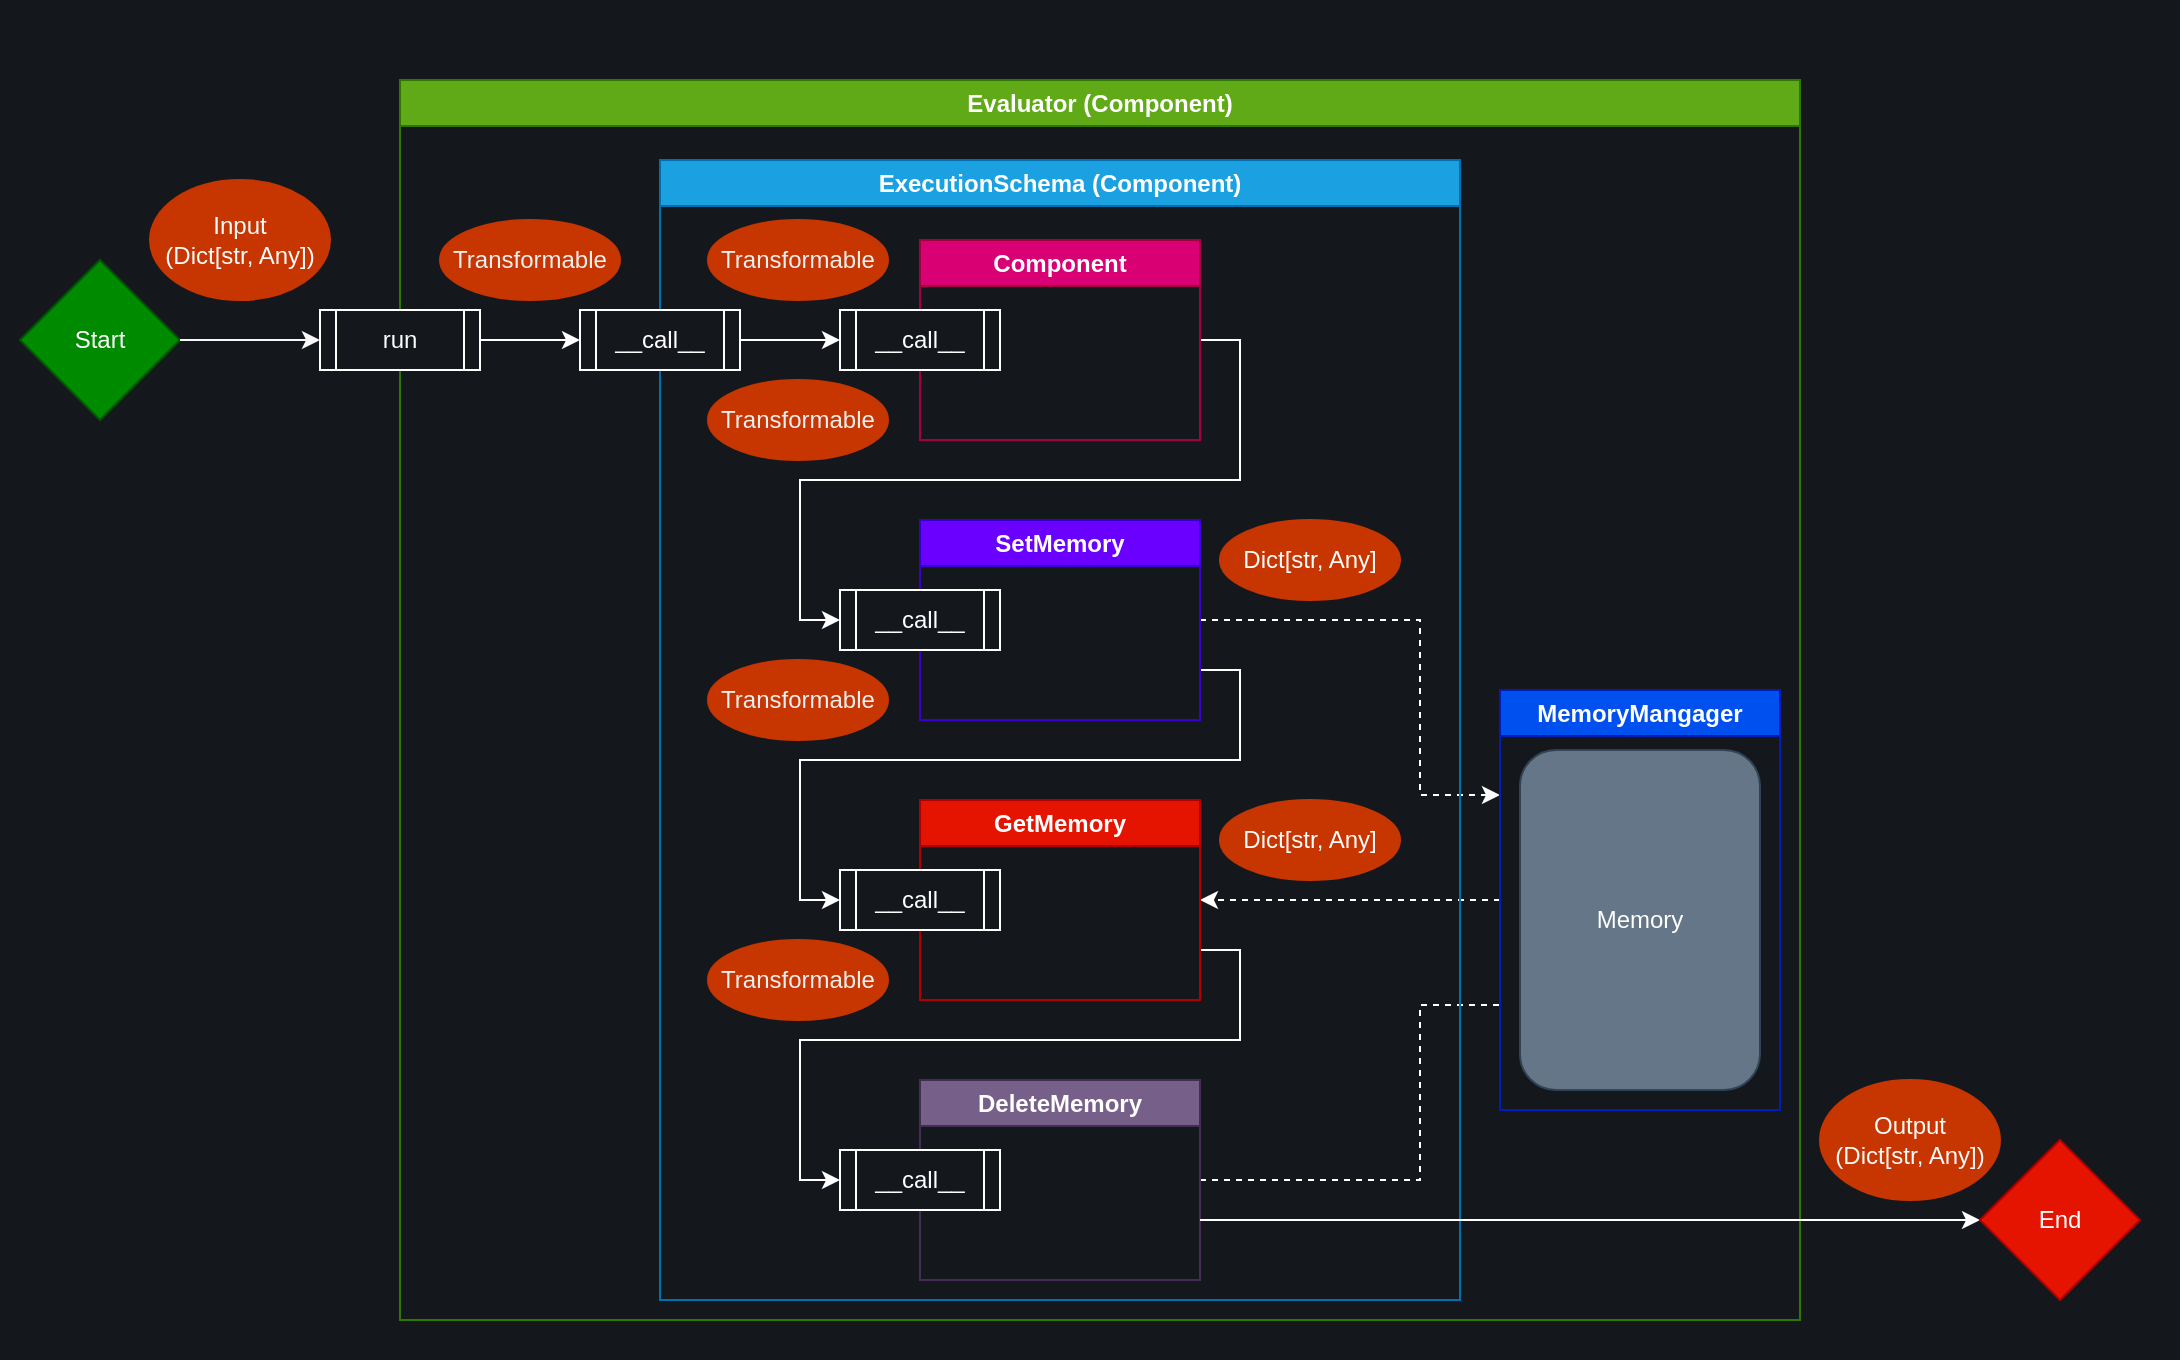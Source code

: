 <mxfile version="24.3.1" type="device">
  <diagram name="Сторінка-1" id="FdSk3e9vek4YP72eNfuM">
    <mxGraphModel dx="2925" dy="1168" grid="1" gridSize="10" guides="1" tooltips="1" connect="1" arrows="1" fold="1" page="1" pageScale="1" pageWidth="827" pageHeight="1169" math="0" shadow="0">
      <root>
        <mxCell id="0" />
        <mxCell id="1" parent="0" />
        <mxCell id="WFoVU5ZHkEedH_ld-UlM-64" value="" style="rounded=0;whiteSpace=wrap;html=1;strokeColor=none;fillColor=#14171C;" vertex="1" parent="1">
          <mxGeometry x="-50" y="60" width="1090" height="680" as="geometry" />
        </mxCell>
        <mxCell id="WFoVU5ZHkEedH_ld-UlM-1" value="Evaluator (Component)" style="swimlane;whiteSpace=wrap;html=1;fillColor=#60a917;strokeColor=#2D7600;fontColor=#ffffff;" vertex="1" parent="1">
          <mxGeometry x="150" y="100" width="700" height="620" as="geometry" />
        </mxCell>
        <mxCell id="WFoVU5ZHkEedH_ld-UlM-54" style="edgeStyle=orthogonalEdgeStyle;rounded=0;orthogonalLoop=1;jettySize=auto;html=1;exitX=0;exitY=0.5;exitDx=0;exitDy=0;entryX=1;entryY=0.5;entryDx=0;entryDy=0;dashed=1;strokeColor=#FFFFFF;" edge="1" parent="WFoVU5ZHkEedH_ld-UlM-1" source="WFoVU5ZHkEedH_ld-UlM-2" target="WFoVU5ZHkEedH_ld-UlM-35">
          <mxGeometry relative="1" as="geometry" />
        </mxCell>
        <mxCell id="WFoVU5ZHkEedH_ld-UlM-23" style="edgeStyle=orthogonalEdgeStyle;rounded=0;orthogonalLoop=1;jettySize=auto;html=1;exitX=1;exitY=0.5;exitDx=0;exitDy=0;strokeColor=#FFFFFF;" edge="1" parent="WFoVU5ZHkEedH_ld-UlM-1" source="WFoVU5ZHkEedH_ld-UlM-15" target="WFoVU5ZHkEedH_ld-UlM-17">
          <mxGeometry relative="1" as="geometry" />
        </mxCell>
        <mxCell id="WFoVU5ZHkEedH_ld-UlM-26" style="edgeStyle=orthogonalEdgeStyle;rounded=0;orthogonalLoop=1;jettySize=auto;html=1;exitX=1;exitY=0.5;exitDx=0;exitDy=0;entryX=0;entryY=0.5;entryDx=0;entryDy=0;strokeColor=#FFFFFF;" edge="1" parent="WFoVU5ZHkEedH_ld-UlM-1" source="WFoVU5ZHkEedH_ld-UlM-17">
          <mxGeometry relative="1" as="geometry">
            <mxPoint x="220" y="130" as="targetPoint" />
          </mxGeometry>
        </mxCell>
        <mxCell id="WFoVU5ZHkEedH_ld-UlM-45" style="edgeStyle=orthogonalEdgeStyle;rounded=0;orthogonalLoop=1;jettySize=auto;html=1;exitX=1;exitY=0.5;exitDx=0;exitDy=0;entryX=0;entryY=0.25;entryDx=0;entryDy=0;dashed=1;strokeColor=#FFFFFF;" edge="1" parent="WFoVU5ZHkEedH_ld-UlM-1" source="WFoVU5ZHkEedH_ld-UlM-28" target="WFoVU5ZHkEedH_ld-UlM-2">
          <mxGeometry relative="1" as="geometry">
            <Array as="points">
              <mxPoint x="510" y="270" />
              <mxPoint x="510" y="358" />
            </Array>
          </mxGeometry>
        </mxCell>
        <mxCell id="WFoVU5ZHkEedH_ld-UlM-52" style="edgeStyle=orthogonalEdgeStyle;rounded=0;orthogonalLoop=1;jettySize=auto;html=1;exitX=1;exitY=0.5;exitDx=0;exitDy=0;entryX=0;entryY=0.75;entryDx=0;entryDy=0;dashed=1;endArrow=none;endFill=0;strokeColor=#FFFFFF;" edge="1" parent="WFoVU5ZHkEedH_ld-UlM-1" source="WFoVU5ZHkEedH_ld-UlM-47" target="WFoVU5ZHkEedH_ld-UlM-2">
          <mxGeometry relative="1" as="geometry">
            <Array as="points">
              <mxPoint x="510" y="550" />
              <mxPoint x="510" y="463" />
            </Array>
          </mxGeometry>
        </mxCell>
        <mxCell id="WFoVU5ZHkEedH_ld-UlM-20" value="Start" style="rhombus;whiteSpace=wrap;html=1;fillColor=#008a00;fontColor=#ffffff;strokeColor=#005700;" vertex="1" parent="WFoVU5ZHkEedH_ld-UlM-1">
          <mxGeometry x="-190" y="90" width="80" height="80" as="geometry" />
        </mxCell>
        <mxCell id="WFoVU5ZHkEedH_ld-UlM-25" value="Input &lt;br&gt;(Dict[str, Any])" style="ellipse;whiteSpace=wrap;html=1;fillColor=#C73500;fontColor=#FCFCFC;strokeColor=#C73500;" vertex="1" parent="WFoVU5ZHkEedH_ld-UlM-1">
          <mxGeometry x="-125" y="50" width="90" height="60" as="geometry" />
        </mxCell>
        <mxCell id="WFoVU5ZHkEedH_ld-UlM-21" style="edgeStyle=orthogonalEdgeStyle;rounded=0;orthogonalLoop=1;jettySize=auto;html=1;exitX=1;exitY=0.5;exitDx=0;exitDy=0;strokeColor=#F7F7F7;" edge="1" parent="WFoVU5ZHkEedH_ld-UlM-1" source="WFoVU5ZHkEedH_ld-UlM-20" target="WFoVU5ZHkEedH_ld-UlM-15">
          <mxGeometry relative="1" as="geometry" />
        </mxCell>
        <mxCell id="WFoVU5ZHkEedH_ld-UlM-15" value="run" style="shape=process;whiteSpace=wrap;html=1;backgroundOutline=1;strokeColor=#FFFFFF;fillColor=#14171C;fontColor=#FCFCFC;" vertex="1" parent="WFoVU5ZHkEedH_ld-UlM-1">
          <mxGeometry x="-40" y="115" width="80" height="30" as="geometry" />
        </mxCell>
        <mxCell id="WFoVU5ZHkEedH_ld-UlM-24" value="Transformable" style="ellipse;whiteSpace=wrap;html=1;fillColor=#C73500;fontColor=#F0F0F0;strokeColor=#C73500;gradientColor=none;" vertex="1" parent="WFoVU5ZHkEedH_ld-UlM-1">
          <mxGeometry x="20" y="70" width="90" height="40" as="geometry" />
        </mxCell>
        <mxCell id="WFoVU5ZHkEedH_ld-UlM-6" value="ExecutionSchema (Component)" style="swimlane;whiteSpace=wrap;html=1;fillColor=#1ba1e2;fontColor=#ffffff;strokeColor=#006EAF;" vertex="1" parent="WFoVU5ZHkEedH_ld-UlM-1">
          <mxGeometry x="130" y="40" width="400" height="570" as="geometry" />
        </mxCell>
        <mxCell id="WFoVU5ZHkEedH_ld-UlM-30" style="edgeStyle=orthogonalEdgeStyle;rounded=0;orthogonalLoop=1;jettySize=auto;html=1;exitX=1;exitY=0.5;exitDx=0;exitDy=0;entryX=0;entryY=0.5;entryDx=0;entryDy=0;strokeColor=#FFFFFF;" edge="1" parent="WFoVU5ZHkEedH_ld-UlM-6" source="WFoVU5ZHkEedH_ld-UlM-9">
          <mxGeometry relative="1" as="geometry">
            <mxPoint x="90" y="230" as="targetPoint" />
            <Array as="points">
              <mxPoint x="290" y="90" />
              <mxPoint x="290" y="160" />
              <mxPoint x="70" y="160" />
              <mxPoint x="70" y="230" />
            </Array>
          </mxGeometry>
        </mxCell>
        <mxCell id="WFoVU5ZHkEedH_ld-UlM-9" value="Component" style="swimlane;whiteSpace=wrap;html=1;fillColor=#d80073;fontColor=#ffffff;strokeColor=#A50040;" vertex="1" parent="WFoVU5ZHkEedH_ld-UlM-6">
          <mxGeometry x="130" y="40" width="140" height="100" as="geometry" />
        </mxCell>
        <mxCell id="WFoVU5ZHkEedH_ld-UlM-66" value="__call__" style="shape=process;whiteSpace=wrap;html=1;backgroundOutline=1;fillColor=#14171C;strokeColor=#FFFFFF;fontColor=#FFFFFF;" vertex="1" parent="WFoVU5ZHkEedH_ld-UlM-9">
          <mxGeometry x="-40" y="35" width="80" height="30" as="geometry" />
        </mxCell>
        <mxCell id="WFoVU5ZHkEedH_ld-UlM-44" style="edgeStyle=orthogonalEdgeStyle;rounded=0;orthogonalLoop=1;jettySize=auto;html=1;exitX=1;exitY=0.75;exitDx=0;exitDy=0;entryX=0;entryY=0.5;entryDx=0;entryDy=0;strokeColor=#FFFFFF;" edge="1" parent="WFoVU5ZHkEedH_ld-UlM-6" source="WFoVU5ZHkEedH_ld-UlM-28">
          <mxGeometry relative="1" as="geometry">
            <mxPoint x="90" y="370" as="targetPoint" />
            <Array as="points">
              <mxPoint x="290" y="255" />
              <mxPoint x="290" y="300" />
              <mxPoint x="70" y="300" />
              <mxPoint x="70" y="370" />
            </Array>
          </mxGeometry>
        </mxCell>
        <mxCell id="WFoVU5ZHkEedH_ld-UlM-28" value="SetMemory" style="swimlane;whiteSpace=wrap;html=1;fillColor=#6a00ff;fontColor=#ffffff;strokeColor=#3700CC;" vertex="1" parent="WFoVU5ZHkEedH_ld-UlM-6">
          <mxGeometry x="130" y="180" width="140" height="100" as="geometry" />
        </mxCell>
        <mxCell id="WFoVU5ZHkEedH_ld-UlM-67" value="__call__" style="shape=process;whiteSpace=wrap;html=1;backgroundOutline=1;fillColor=#14171C;strokeColor=#FFFFFF;fontColor=#FFFFFF;" vertex="1" parent="WFoVU5ZHkEedH_ld-UlM-28">
          <mxGeometry x="-40" y="35" width="80" height="30" as="geometry" />
        </mxCell>
        <mxCell id="WFoVU5ZHkEedH_ld-UlM-50" style="edgeStyle=orthogonalEdgeStyle;rounded=0;orthogonalLoop=1;jettySize=auto;html=1;exitX=1;exitY=0.75;exitDx=0;exitDy=0;entryX=0;entryY=0.5;entryDx=0;entryDy=0;strokeColor=#FFFFFF;" edge="1" parent="WFoVU5ZHkEedH_ld-UlM-6" source="WFoVU5ZHkEedH_ld-UlM-35">
          <mxGeometry relative="1" as="geometry">
            <mxPoint x="90" y="510" as="targetPoint" />
            <Array as="points">
              <mxPoint x="290" y="395" />
              <mxPoint x="290" y="440" />
              <mxPoint x="70" y="440" />
              <mxPoint x="70" y="510" />
            </Array>
          </mxGeometry>
        </mxCell>
        <mxCell id="WFoVU5ZHkEedH_ld-UlM-35" value="GetMemory" style="swimlane;whiteSpace=wrap;html=1;fillColor=#e51400;fontColor=#ffffff;strokeColor=#B20000;" vertex="1" parent="WFoVU5ZHkEedH_ld-UlM-6">
          <mxGeometry x="130" y="320" width="140" height="100" as="geometry" />
        </mxCell>
        <mxCell id="WFoVU5ZHkEedH_ld-UlM-41" value="Dict[str, Any]" style="ellipse;whiteSpace=wrap;html=1;fontColor=#FFFFFF;fillColor=#C73500;strokeColor=#C73500;" vertex="1" parent="WFoVU5ZHkEedH_ld-UlM-6">
          <mxGeometry x="280" y="180" width="90" height="40" as="geometry" />
        </mxCell>
        <mxCell id="WFoVU5ZHkEedH_ld-UlM-58" value="Transformable" style="ellipse;whiteSpace=wrap;html=1;fillColor=#C73500;fontColor=#F0F0F0;strokeColor=#C73500;gradientColor=none;" vertex="1" parent="WFoVU5ZHkEedH_ld-UlM-6">
          <mxGeometry x="24" y="30" width="90" height="40" as="geometry" />
        </mxCell>
        <mxCell id="WFoVU5ZHkEedH_ld-UlM-59" value="Transformable" style="ellipse;whiteSpace=wrap;html=1;fillColor=#C73500;fontColor=#F0F0F0;strokeColor=#C73500;gradientColor=none;" vertex="1" parent="WFoVU5ZHkEedH_ld-UlM-6">
          <mxGeometry x="24" y="110" width="90" height="40" as="geometry" />
        </mxCell>
        <mxCell id="WFoVU5ZHkEedH_ld-UlM-60" value="Transformable" style="ellipse;whiteSpace=wrap;html=1;fillColor=#C73500;fontColor=#F0F0F0;strokeColor=#C73500;gradientColor=none;" vertex="1" parent="WFoVU5ZHkEedH_ld-UlM-6">
          <mxGeometry x="24" y="250" width="90" height="40" as="geometry" />
        </mxCell>
        <mxCell id="WFoVU5ZHkEedH_ld-UlM-61" value="Transformable" style="ellipse;whiteSpace=wrap;html=1;fillColor=#C73500;fontColor=#F0F0F0;strokeColor=#C73500;gradientColor=none;" vertex="1" parent="WFoVU5ZHkEedH_ld-UlM-6">
          <mxGeometry x="24" y="390" width="90" height="40" as="geometry" />
        </mxCell>
        <mxCell id="WFoVU5ZHkEedH_ld-UlM-62" value="Dict[str, Any]" style="ellipse;whiteSpace=wrap;html=1;fontColor=#FFFFFF;fillColor=#C73500;strokeColor=#C73500;" vertex="1" parent="WFoVU5ZHkEedH_ld-UlM-6">
          <mxGeometry x="280" y="320" width="90" height="40" as="geometry" />
        </mxCell>
        <mxCell id="WFoVU5ZHkEedH_ld-UlM-68" value="__call__" style="shape=process;whiteSpace=wrap;html=1;backgroundOutline=1;fillColor=#14171C;strokeColor=#FFFFFF;fontColor=#FFFFFF;" vertex="1" parent="WFoVU5ZHkEedH_ld-UlM-6">
          <mxGeometry x="90" y="355" width="80" height="30" as="geometry" />
        </mxCell>
        <mxCell id="WFoVU5ZHkEedH_ld-UlM-47" value="DeleteMemory" style="swimlane;whiteSpace=wrap;html=1;fillColor=#76608a;fontColor=#ffffff;strokeColor=#432D57;" vertex="1" parent="WFoVU5ZHkEedH_ld-UlM-6">
          <mxGeometry x="130" y="460" width="140" height="100" as="geometry" />
        </mxCell>
        <mxCell id="WFoVU5ZHkEedH_ld-UlM-69" value="__call__" style="shape=process;whiteSpace=wrap;html=1;backgroundOutline=1;fillColor=#14171C;strokeColor=#FFFFFF;fontColor=#FFFFFF;" vertex="1" parent="WFoVU5ZHkEedH_ld-UlM-6">
          <mxGeometry x="90" y="495" width="80" height="30" as="geometry" />
        </mxCell>
        <mxCell id="WFoVU5ZHkEedH_ld-UlM-2" value="MemoryMangager" style="swimlane;whiteSpace=wrap;html=1;fillColor=#0050ef;fontColor=#ffffff;strokeColor=#001DBC;" vertex="1" parent="WFoVU5ZHkEedH_ld-UlM-1">
          <mxGeometry x="550" y="305" width="140" height="210" as="geometry" />
        </mxCell>
        <mxCell id="WFoVU5ZHkEedH_ld-UlM-4" value="Memory" style="rounded=1;whiteSpace=wrap;html=1;fillColor=#647687;fontColor=#ffffff;strokeColor=#314354;" vertex="1" parent="WFoVU5ZHkEedH_ld-UlM-2">
          <mxGeometry x="10" y="30" width="120" height="170" as="geometry" />
        </mxCell>
        <mxCell id="WFoVU5ZHkEedH_ld-UlM-17" value="__call__" style="shape=process;whiteSpace=wrap;html=1;backgroundOutline=1;fillColor=#14171C;strokeColor=#FFFFFF;fontColor=#FFFFFF;" vertex="1" parent="WFoVU5ZHkEedH_ld-UlM-1">
          <mxGeometry x="90" y="115" width="80" height="30" as="geometry" />
        </mxCell>
        <mxCell id="WFoVU5ZHkEedH_ld-UlM-72" style="edgeStyle=orthogonalEdgeStyle;rounded=0;orthogonalLoop=1;jettySize=auto;html=1;strokeColor=#FFFFFF;" edge="1" parent="1" target="WFoVU5ZHkEedH_ld-UlM-71">
          <mxGeometry relative="1" as="geometry">
            <mxPoint x="550" y="670" as="sourcePoint" />
            <Array as="points">
              <mxPoint x="550" y="670" />
            </Array>
          </mxGeometry>
        </mxCell>
        <mxCell id="WFoVU5ZHkEedH_ld-UlM-63" value="Output &lt;br&gt;(Dict[str, Any])" style="ellipse;whiteSpace=wrap;html=1;fillColor=#C73500;fontColor=#FCFCFC;strokeColor=#C73500;" vertex="1" parent="1">
          <mxGeometry x="860" y="600" width="90" height="60" as="geometry" />
        </mxCell>
        <mxCell id="WFoVU5ZHkEedH_ld-UlM-71" value="End" style="rhombus;whiteSpace=wrap;html=1;fillColor=#e51400;fontColor=#ffffff;strokeColor=#B20000;" vertex="1" parent="1">
          <mxGeometry x="940" y="630" width="80" height="80" as="geometry" />
        </mxCell>
      </root>
    </mxGraphModel>
  </diagram>
</mxfile>
